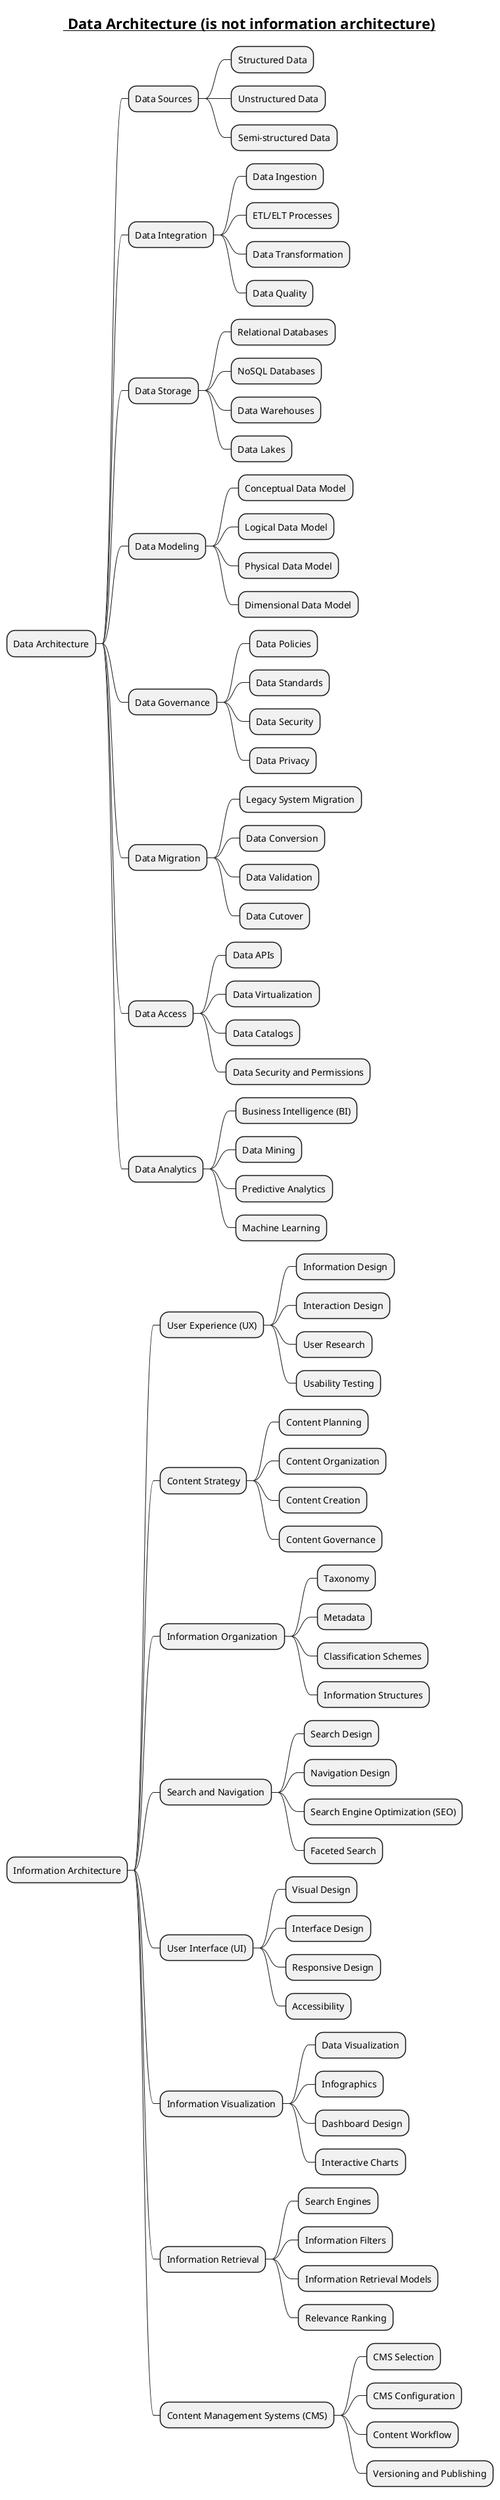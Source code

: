 @startmindmap
title =__ Data Architecture (is not information architecture)__

* Data Architecture
** Data Sources
*** Structured Data
*** Unstructured Data
*** Semi-structured Data
** Data Integration
*** Data Ingestion
*** ETL/ELT Processes
*** Data Transformation
*** Data Quality
** Data Storage
*** Relational Databases
*** NoSQL Databases
*** Data Warehouses
*** Data Lakes
** Data Modeling
*** Conceptual Data Model
*** Logical Data Model
*** Physical Data Model
*** Dimensional Data Model
** Data Governance
*** Data Policies
*** Data Standards
*** Data Security
*** Data Privacy
** Data Migration
*** Legacy System Migration
*** Data Conversion
*** Data Validation
*** Data Cutover
** Data Access
*** Data APIs
*** Data Virtualization
*** Data Catalogs
*** Data Security and Permissions
** Data Analytics
*** Business Intelligence (BI)
*** Data Mining
*** Predictive Analytics
*** Machine Learning

* Information Architecture
** User Experience (UX)
*** Information Design
*** Interaction Design
*** User Research
*** Usability Testing
** Content Strategy
*** Content Planning
*** Content Organization
*** Content Creation
*** Content Governance
** Information Organization
*** Taxonomy
*** Metadata
*** Classification Schemes
*** Information Structures
** Search and Navigation
*** Search Design
*** Navigation Design
*** Search Engine Optimization (SEO)
*** Faceted Search
** User Interface (UI)
*** Visual Design
*** Interface Design
*** Responsive Design
*** Accessibility
** Information Visualization
*** Data Visualization
*** Infographics
*** Dashboard Design
*** Interactive Charts
** Information Retrieval
*** Search Engines
*** Information Filters
*** Information Retrieval Models
*** Relevance Ranking
** Content Management Systems (CMS)
*** CMS Selection
*** CMS Configuration
*** Content Workflow
*** Versioning and Publishing
@endmindmap

